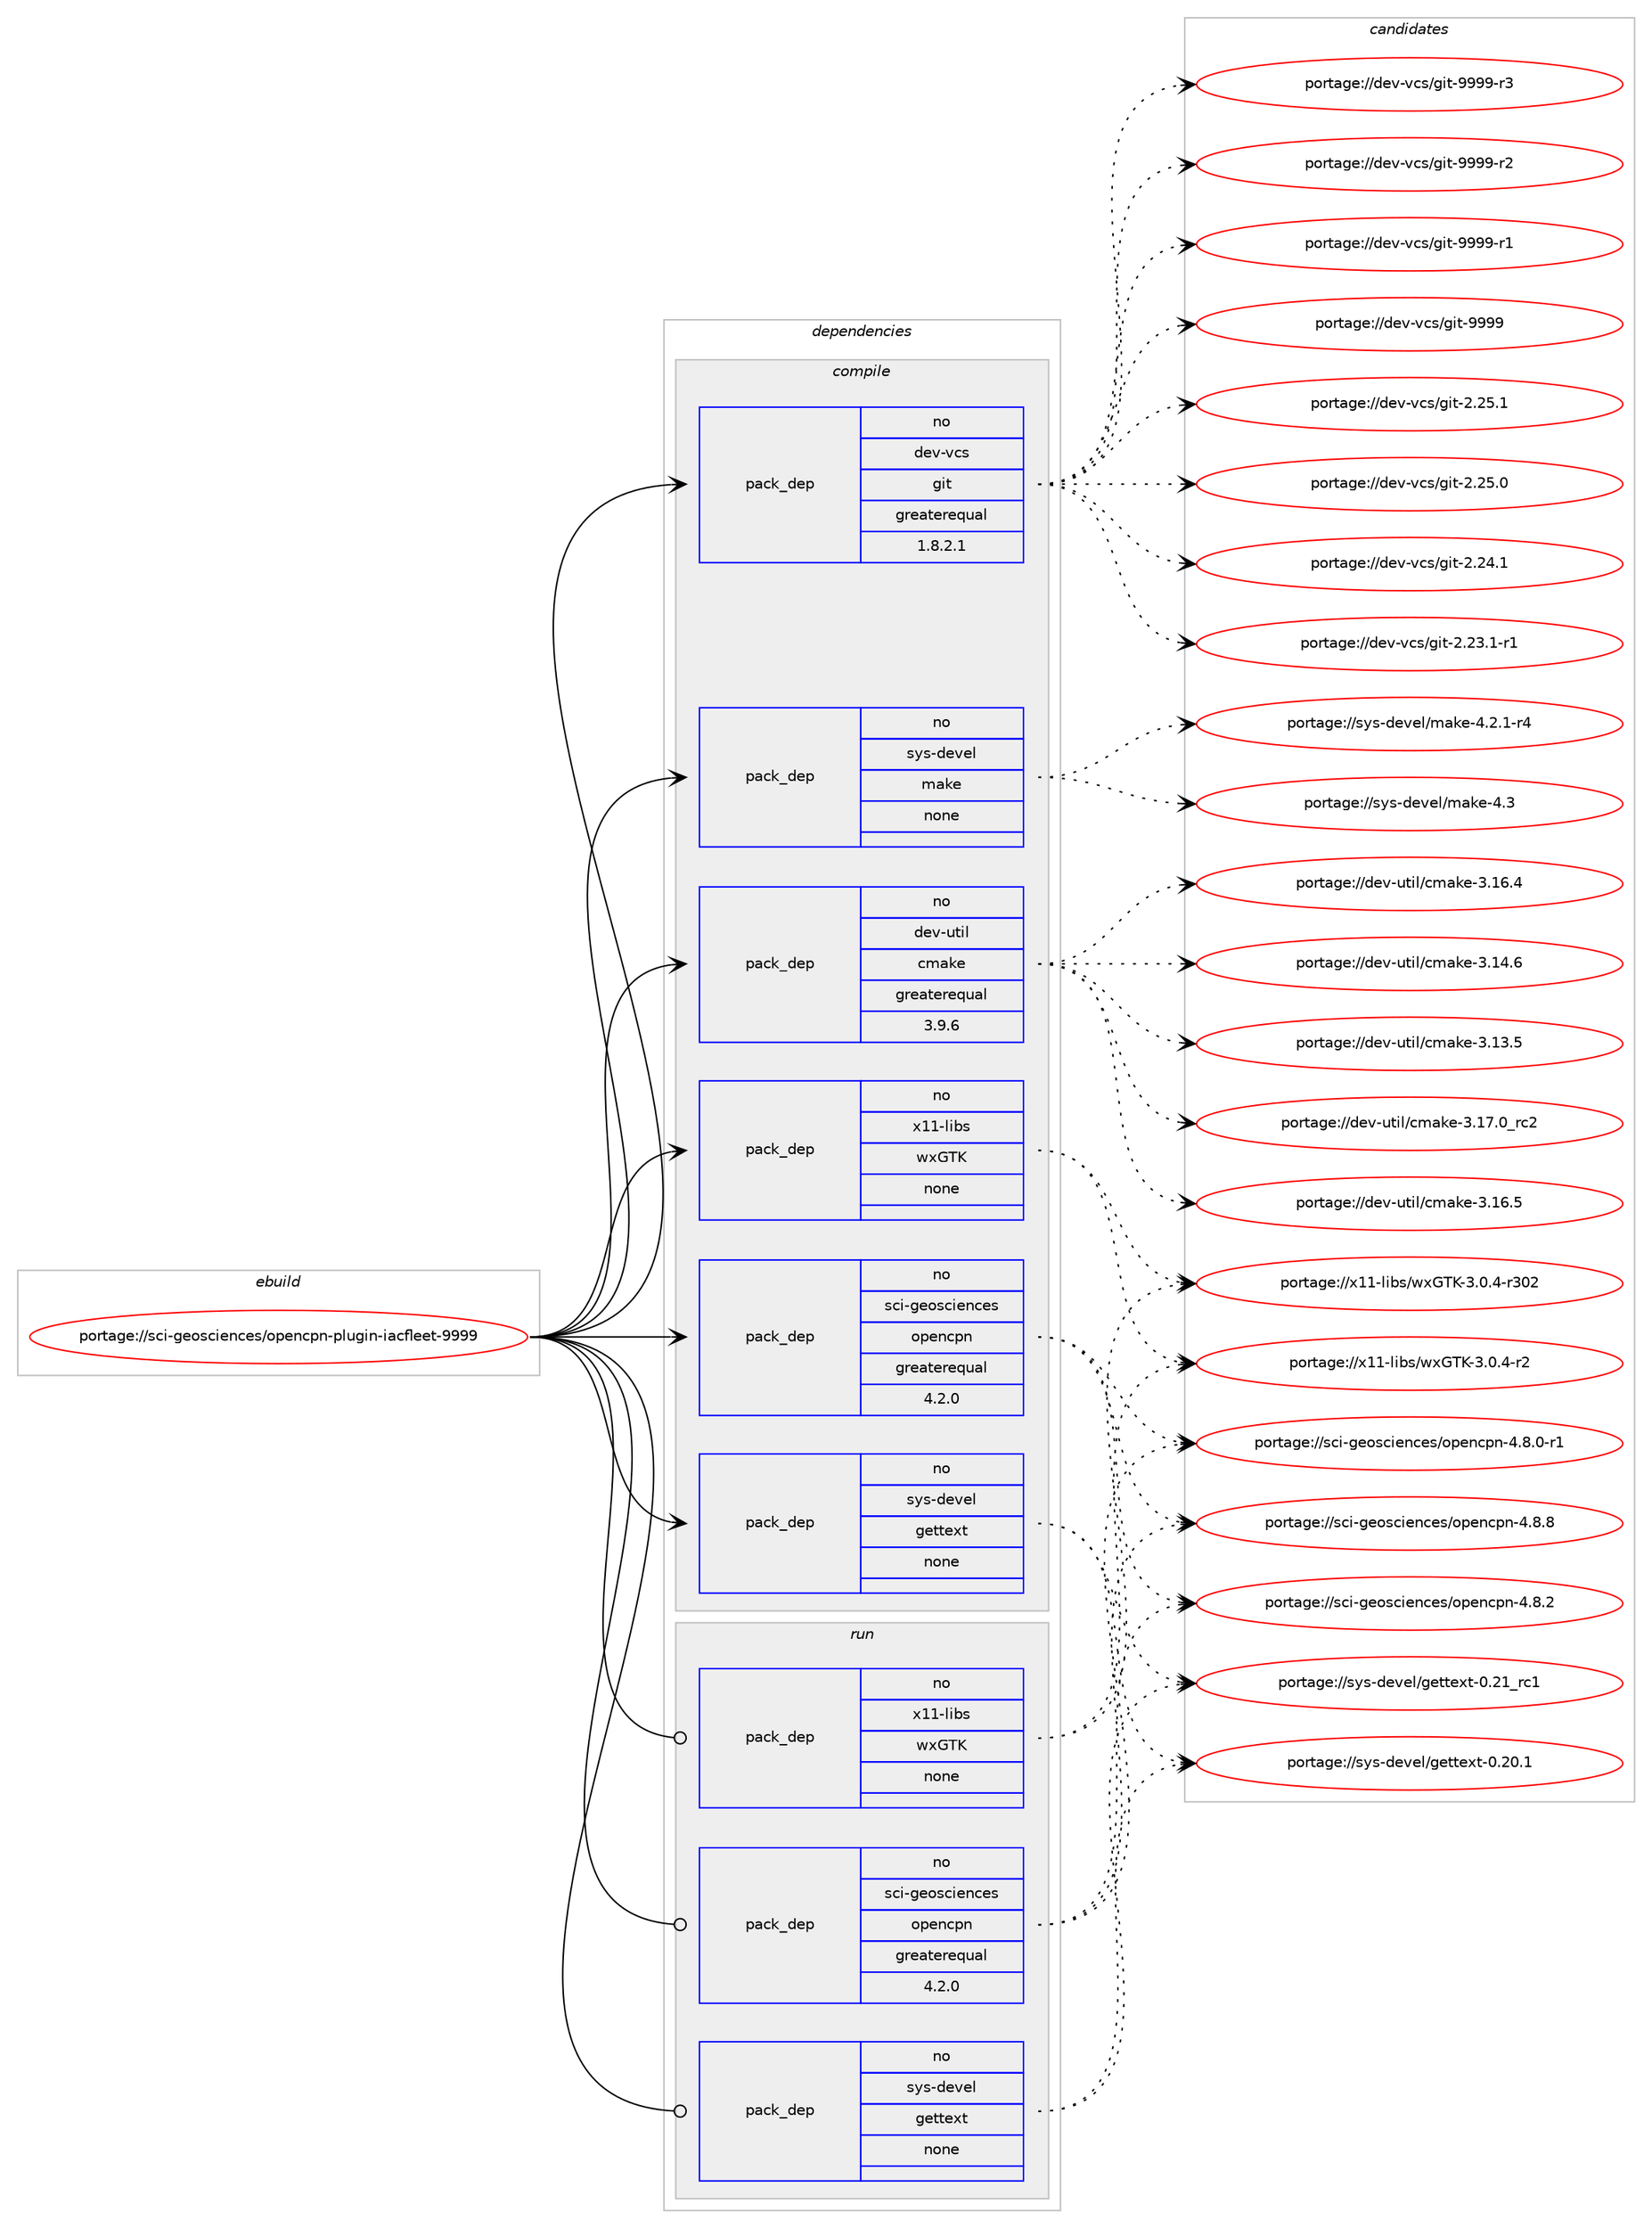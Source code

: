 digraph prolog {

# *************
# Graph options
# *************

newrank=true;
concentrate=true;
compound=true;
graph [rankdir=LR,fontname=Helvetica,fontsize=10,ranksep=1.5];#, ranksep=2.5, nodesep=0.2];
edge  [arrowhead=vee];
node  [fontname=Helvetica,fontsize=10];

# **********
# The ebuild
# **********

subgraph cluster_leftcol {
color=gray;
rank=same;
label=<<i>ebuild</i>>;
id [label="portage://sci-geosciences/opencpn-plugin-iacfleet-9999", color=red, width=4, href="../sci-geosciences/opencpn-plugin-iacfleet-9999.svg"];
}

# ****************
# The dependencies
# ****************

subgraph cluster_midcol {
color=gray;
label=<<i>dependencies</i>>;
subgraph cluster_compile {
fillcolor="#eeeeee";
style=filled;
label=<<i>compile</i>>;
subgraph pack32864 {
dependency41347 [label=<<TABLE BORDER="0" CELLBORDER="1" CELLSPACING="0" CELLPADDING="4" WIDTH="220"><TR><TD ROWSPAN="6" CELLPADDING="30">pack_dep</TD></TR><TR><TD WIDTH="110">no</TD></TR><TR><TD>dev-util</TD></TR><TR><TD>cmake</TD></TR><TR><TD>greaterequal</TD></TR><TR><TD>3.9.6</TD></TR></TABLE>>, shape=none, color=blue];
}
id:e -> dependency41347:w [weight=20,style="solid",arrowhead="vee"];
subgraph pack32865 {
dependency41348 [label=<<TABLE BORDER="0" CELLBORDER="1" CELLSPACING="0" CELLPADDING="4" WIDTH="220"><TR><TD ROWSPAN="6" CELLPADDING="30">pack_dep</TD></TR><TR><TD WIDTH="110">no</TD></TR><TR><TD>dev-vcs</TD></TR><TR><TD>git</TD></TR><TR><TD>greaterequal</TD></TR><TR><TD>1.8.2.1</TD></TR></TABLE>>, shape=none, color=blue];
}
id:e -> dependency41348:w [weight=20,style="solid",arrowhead="vee"];
subgraph pack32866 {
dependency41349 [label=<<TABLE BORDER="0" CELLBORDER="1" CELLSPACING="0" CELLPADDING="4" WIDTH="220"><TR><TD ROWSPAN="6" CELLPADDING="30">pack_dep</TD></TR><TR><TD WIDTH="110">no</TD></TR><TR><TD>sci-geosciences</TD></TR><TR><TD>opencpn</TD></TR><TR><TD>greaterequal</TD></TR><TR><TD>4.2.0</TD></TR></TABLE>>, shape=none, color=blue];
}
id:e -> dependency41349:w [weight=20,style="solid",arrowhead="vee"];
subgraph pack32867 {
dependency41350 [label=<<TABLE BORDER="0" CELLBORDER="1" CELLSPACING="0" CELLPADDING="4" WIDTH="220"><TR><TD ROWSPAN="6" CELLPADDING="30">pack_dep</TD></TR><TR><TD WIDTH="110">no</TD></TR><TR><TD>sys-devel</TD></TR><TR><TD>gettext</TD></TR><TR><TD>none</TD></TR><TR><TD></TD></TR></TABLE>>, shape=none, color=blue];
}
id:e -> dependency41350:w [weight=20,style="solid",arrowhead="vee"];
subgraph pack32868 {
dependency41351 [label=<<TABLE BORDER="0" CELLBORDER="1" CELLSPACING="0" CELLPADDING="4" WIDTH="220"><TR><TD ROWSPAN="6" CELLPADDING="30">pack_dep</TD></TR><TR><TD WIDTH="110">no</TD></TR><TR><TD>sys-devel</TD></TR><TR><TD>make</TD></TR><TR><TD>none</TD></TR><TR><TD></TD></TR></TABLE>>, shape=none, color=blue];
}
id:e -> dependency41351:w [weight=20,style="solid",arrowhead="vee"];
subgraph pack32869 {
dependency41352 [label=<<TABLE BORDER="0" CELLBORDER="1" CELLSPACING="0" CELLPADDING="4" WIDTH="220"><TR><TD ROWSPAN="6" CELLPADDING="30">pack_dep</TD></TR><TR><TD WIDTH="110">no</TD></TR><TR><TD>x11-libs</TD></TR><TR><TD>wxGTK</TD></TR><TR><TD>none</TD></TR><TR><TD></TD></TR></TABLE>>, shape=none, color=blue];
}
id:e -> dependency41352:w [weight=20,style="solid",arrowhead="vee"];
}
subgraph cluster_compileandrun {
fillcolor="#eeeeee";
style=filled;
label=<<i>compile and run</i>>;
}
subgraph cluster_run {
fillcolor="#eeeeee";
style=filled;
label=<<i>run</i>>;
subgraph pack32870 {
dependency41353 [label=<<TABLE BORDER="0" CELLBORDER="1" CELLSPACING="0" CELLPADDING="4" WIDTH="220"><TR><TD ROWSPAN="6" CELLPADDING="30">pack_dep</TD></TR><TR><TD WIDTH="110">no</TD></TR><TR><TD>sci-geosciences</TD></TR><TR><TD>opencpn</TD></TR><TR><TD>greaterequal</TD></TR><TR><TD>4.2.0</TD></TR></TABLE>>, shape=none, color=blue];
}
id:e -> dependency41353:w [weight=20,style="solid",arrowhead="odot"];
subgraph pack32871 {
dependency41354 [label=<<TABLE BORDER="0" CELLBORDER="1" CELLSPACING="0" CELLPADDING="4" WIDTH="220"><TR><TD ROWSPAN="6" CELLPADDING="30">pack_dep</TD></TR><TR><TD WIDTH="110">no</TD></TR><TR><TD>sys-devel</TD></TR><TR><TD>gettext</TD></TR><TR><TD>none</TD></TR><TR><TD></TD></TR></TABLE>>, shape=none, color=blue];
}
id:e -> dependency41354:w [weight=20,style="solid",arrowhead="odot"];
subgraph pack32872 {
dependency41355 [label=<<TABLE BORDER="0" CELLBORDER="1" CELLSPACING="0" CELLPADDING="4" WIDTH="220"><TR><TD ROWSPAN="6" CELLPADDING="30">pack_dep</TD></TR><TR><TD WIDTH="110">no</TD></TR><TR><TD>x11-libs</TD></TR><TR><TD>wxGTK</TD></TR><TR><TD>none</TD></TR><TR><TD></TD></TR></TABLE>>, shape=none, color=blue];
}
id:e -> dependency41355:w [weight=20,style="solid",arrowhead="odot"];
}
}

# **************
# The candidates
# **************

subgraph cluster_choices {
rank=same;
color=gray;
label=<<i>candidates</i>>;

subgraph choice32864 {
color=black;
nodesep=1;
choice1001011184511711610510847991099710710145514649554648951149950 [label="portage://dev-util/cmake-3.17.0_rc2", color=red, width=4,href="../dev-util/cmake-3.17.0_rc2.svg"];
choice1001011184511711610510847991099710710145514649544653 [label="portage://dev-util/cmake-3.16.5", color=red, width=4,href="../dev-util/cmake-3.16.5.svg"];
choice1001011184511711610510847991099710710145514649544652 [label="portage://dev-util/cmake-3.16.4", color=red, width=4,href="../dev-util/cmake-3.16.4.svg"];
choice1001011184511711610510847991099710710145514649524654 [label="portage://dev-util/cmake-3.14.6", color=red, width=4,href="../dev-util/cmake-3.14.6.svg"];
choice1001011184511711610510847991099710710145514649514653 [label="portage://dev-util/cmake-3.13.5", color=red, width=4,href="../dev-util/cmake-3.13.5.svg"];
dependency41347:e -> choice1001011184511711610510847991099710710145514649554648951149950:w [style=dotted,weight="100"];
dependency41347:e -> choice1001011184511711610510847991099710710145514649544653:w [style=dotted,weight="100"];
dependency41347:e -> choice1001011184511711610510847991099710710145514649544652:w [style=dotted,weight="100"];
dependency41347:e -> choice1001011184511711610510847991099710710145514649524654:w [style=dotted,weight="100"];
dependency41347:e -> choice1001011184511711610510847991099710710145514649514653:w [style=dotted,weight="100"];
}
subgraph choice32865 {
color=black;
nodesep=1;
choice10010111845118991154710310511645575757574511451 [label="portage://dev-vcs/git-9999-r3", color=red, width=4,href="../dev-vcs/git-9999-r3.svg"];
choice10010111845118991154710310511645575757574511450 [label="portage://dev-vcs/git-9999-r2", color=red, width=4,href="../dev-vcs/git-9999-r2.svg"];
choice10010111845118991154710310511645575757574511449 [label="portage://dev-vcs/git-9999-r1", color=red, width=4,href="../dev-vcs/git-9999-r1.svg"];
choice1001011184511899115471031051164557575757 [label="portage://dev-vcs/git-9999", color=red, width=4,href="../dev-vcs/git-9999.svg"];
choice10010111845118991154710310511645504650534649 [label="portage://dev-vcs/git-2.25.1", color=red, width=4,href="../dev-vcs/git-2.25.1.svg"];
choice10010111845118991154710310511645504650534648 [label="portage://dev-vcs/git-2.25.0", color=red, width=4,href="../dev-vcs/git-2.25.0.svg"];
choice10010111845118991154710310511645504650524649 [label="portage://dev-vcs/git-2.24.1", color=red, width=4,href="../dev-vcs/git-2.24.1.svg"];
choice100101118451189911547103105116455046505146494511449 [label="portage://dev-vcs/git-2.23.1-r1", color=red, width=4,href="../dev-vcs/git-2.23.1-r1.svg"];
dependency41348:e -> choice10010111845118991154710310511645575757574511451:w [style=dotted,weight="100"];
dependency41348:e -> choice10010111845118991154710310511645575757574511450:w [style=dotted,weight="100"];
dependency41348:e -> choice10010111845118991154710310511645575757574511449:w [style=dotted,weight="100"];
dependency41348:e -> choice1001011184511899115471031051164557575757:w [style=dotted,weight="100"];
dependency41348:e -> choice10010111845118991154710310511645504650534649:w [style=dotted,weight="100"];
dependency41348:e -> choice10010111845118991154710310511645504650534648:w [style=dotted,weight="100"];
dependency41348:e -> choice10010111845118991154710310511645504650524649:w [style=dotted,weight="100"];
dependency41348:e -> choice100101118451189911547103105116455046505146494511449:w [style=dotted,weight="100"];
}
subgraph choice32866 {
color=black;
nodesep=1;
choice115991054510310111111599105101110991011154711111210111099112110455246564656 [label="portage://sci-geosciences/opencpn-4.8.8", color=red, width=4,href="../sci-geosciences/opencpn-4.8.8.svg"];
choice115991054510310111111599105101110991011154711111210111099112110455246564650 [label="portage://sci-geosciences/opencpn-4.8.2", color=red, width=4,href="../sci-geosciences/opencpn-4.8.2.svg"];
choice1159910545103101111115991051011109910111547111112101110991121104552465646484511449 [label="portage://sci-geosciences/opencpn-4.8.0-r1", color=red, width=4,href="../sci-geosciences/opencpn-4.8.0-r1.svg"];
dependency41349:e -> choice115991054510310111111599105101110991011154711111210111099112110455246564656:w [style=dotted,weight="100"];
dependency41349:e -> choice115991054510310111111599105101110991011154711111210111099112110455246564650:w [style=dotted,weight="100"];
dependency41349:e -> choice1159910545103101111115991051011109910111547111112101110991121104552465646484511449:w [style=dotted,weight="100"];
}
subgraph choice32867 {
color=black;
nodesep=1;
choice11512111545100101118101108471031011161161011201164548465049951149949 [label="portage://sys-devel/gettext-0.21_rc1", color=red, width=4,href="../sys-devel/gettext-0.21_rc1.svg"];
choice115121115451001011181011084710310111611610112011645484650484649 [label="portage://sys-devel/gettext-0.20.1", color=red, width=4,href="../sys-devel/gettext-0.20.1.svg"];
dependency41350:e -> choice11512111545100101118101108471031011161161011201164548465049951149949:w [style=dotted,weight="100"];
dependency41350:e -> choice115121115451001011181011084710310111611610112011645484650484649:w [style=dotted,weight="100"];
}
subgraph choice32868 {
color=black;
nodesep=1;
choice11512111545100101118101108471099710710145524651 [label="portage://sys-devel/make-4.3", color=red, width=4,href="../sys-devel/make-4.3.svg"];
choice1151211154510010111810110847109971071014552465046494511452 [label="portage://sys-devel/make-4.2.1-r4", color=red, width=4,href="../sys-devel/make-4.2.1-r4.svg"];
dependency41351:e -> choice11512111545100101118101108471099710710145524651:w [style=dotted,weight="100"];
dependency41351:e -> choice1151211154510010111810110847109971071014552465046494511452:w [style=dotted,weight="100"];
}
subgraph choice32869 {
color=black;
nodesep=1;
choice120494945108105981154711912071847545514648465245114514850 [label="portage://x11-libs/wxGTK-3.0.4-r302", color=red, width=4,href="../x11-libs/wxGTK-3.0.4-r302.svg"];
choice12049494510810598115471191207184754551464846524511450 [label="portage://x11-libs/wxGTK-3.0.4-r2", color=red, width=4,href="../x11-libs/wxGTK-3.0.4-r2.svg"];
dependency41352:e -> choice120494945108105981154711912071847545514648465245114514850:w [style=dotted,weight="100"];
dependency41352:e -> choice12049494510810598115471191207184754551464846524511450:w [style=dotted,weight="100"];
}
subgraph choice32870 {
color=black;
nodesep=1;
choice115991054510310111111599105101110991011154711111210111099112110455246564656 [label="portage://sci-geosciences/opencpn-4.8.8", color=red, width=4,href="../sci-geosciences/opencpn-4.8.8.svg"];
choice115991054510310111111599105101110991011154711111210111099112110455246564650 [label="portage://sci-geosciences/opencpn-4.8.2", color=red, width=4,href="../sci-geosciences/opencpn-4.8.2.svg"];
choice1159910545103101111115991051011109910111547111112101110991121104552465646484511449 [label="portage://sci-geosciences/opencpn-4.8.0-r1", color=red, width=4,href="../sci-geosciences/opencpn-4.8.0-r1.svg"];
dependency41353:e -> choice115991054510310111111599105101110991011154711111210111099112110455246564656:w [style=dotted,weight="100"];
dependency41353:e -> choice115991054510310111111599105101110991011154711111210111099112110455246564650:w [style=dotted,weight="100"];
dependency41353:e -> choice1159910545103101111115991051011109910111547111112101110991121104552465646484511449:w [style=dotted,weight="100"];
}
subgraph choice32871 {
color=black;
nodesep=1;
choice11512111545100101118101108471031011161161011201164548465049951149949 [label="portage://sys-devel/gettext-0.21_rc1", color=red, width=4,href="../sys-devel/gettext-0.21_rc1.svg"];
choice115121115451001011181011084710310111611610112011645484650484649 [label="portage://sys-devel/gettext-0.20.1", color=red, width=4,href="../sys-devel/gettext-0.20.1.svg"];
dependency41354:e -> choice11512111545100101118101108471031011161161011201164548465049951149949:w [style=dotted,weight="100"];
dependency41354:e -> choice115121115451001011181011084710310111611610112011645484650484649:w [style=dotted,weight="100"];
}
subgraph choice32872 {
color=black;
nodesep=1;
choice120494945108105981154711912071847545514648465245114514850 [label="portage://x11-libs/wxGTK-3.0.4-r302", color=red, width=4,href="../x11-libs/wxGTK-3.0.4-r302.svg"];
choice12049494510810598115471191207184754551464846524511450 [label="portage://x11-libs/wxGTK-3.0.4-r2", color=red, width=4,href="../x11-libs/wxGTK-3.0.4-r2.svg"];
dependency41355:e -> choice120494945108105981154711912071847545514648465245114514850:w [style=dotted,weight="100"];
dependency41355:e -> choice12049494510810598115471191207184754551464846524511450:w [style=dotted,weight="100"];
}
}

}

